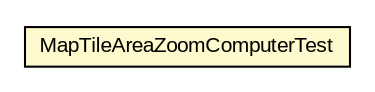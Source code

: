 #!/usr/local/bin/dot
#
# Class diagram 
# Generated by UMLGraph version R5_6-24-gf6e263 (http://www.umlgraph.org/)
#

digraph G {
	edge [fontname="arial",fontsize=10,labelfontname="arial",labelfontsize=10];
	node [fontname="arial",fontsize=10,shape=plaintext];
	nodesep=0.25;
	ranksep=0.5;
	// org.osmdroid.util.MapTileAreaZoomComputerTest
	c158393 [label=<<table title="org.osmdroid.util.MapTileAreaZoomComputerTest" border="0" cellborder="1" cellspacing="0" cellpadding="2" port="p" bgcolor="lemonChiffon" href="./MapTileAreaZoomComputerTest.html">
		<tr><td><table border="0" cellspacing="0" cellpadding="1">
<tr><td align="center" balign="center"> MapTileAreaZoomComputerTest </td></tr>
		</table></td></tr>
		</table>>, URL="./MapTileAreaZoomComputerTest.html", fontname="arial", fontcolor="black", fontsize=10.0];
}

